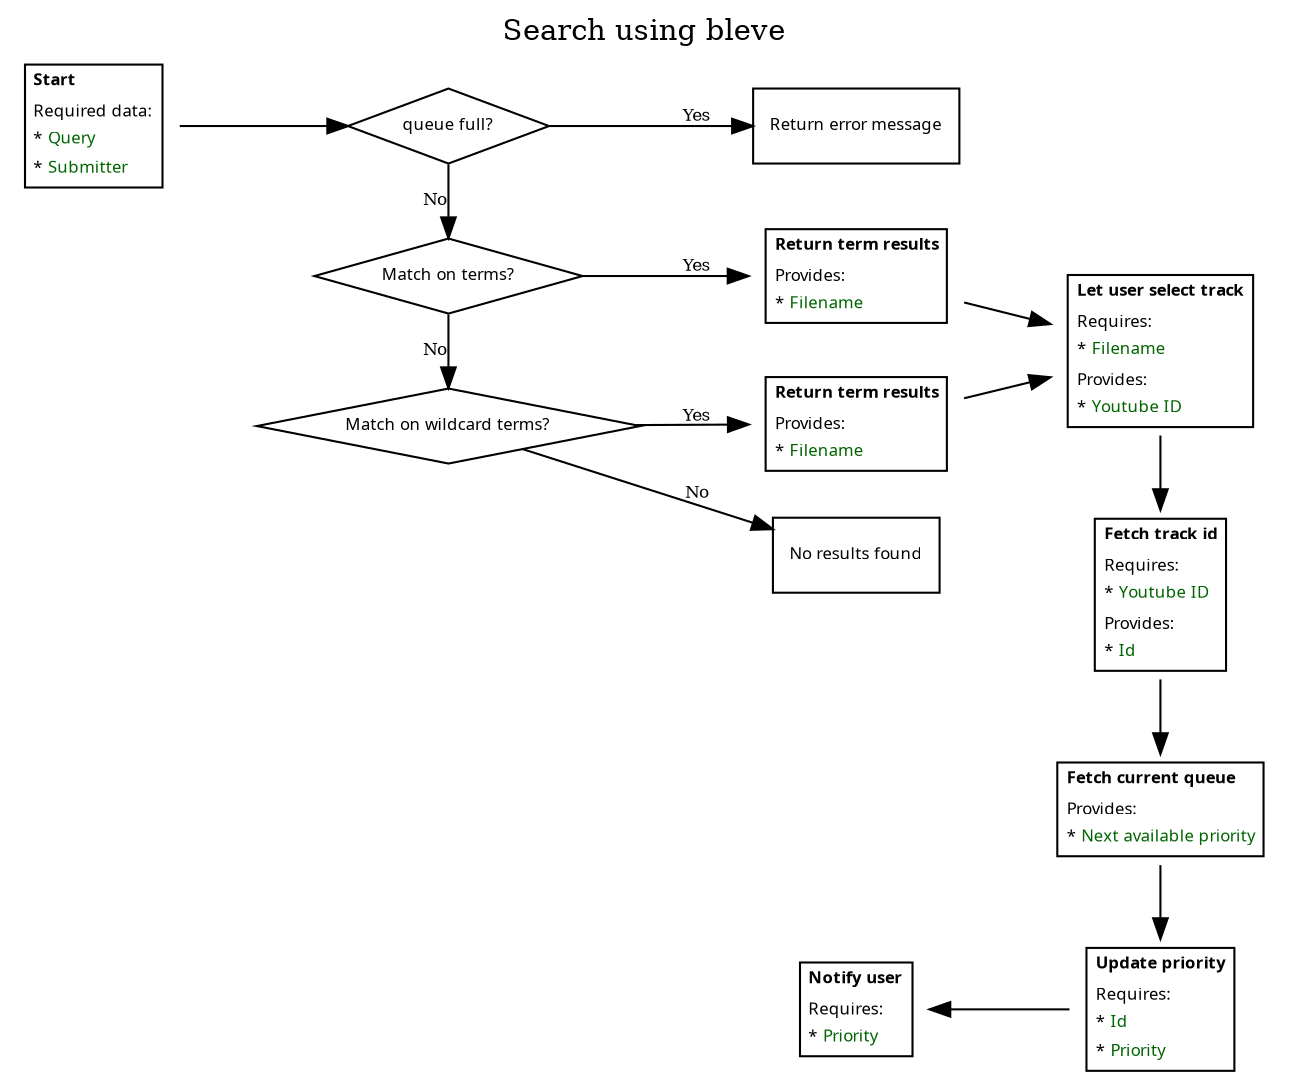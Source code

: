 digraph {
    label="Search using bleve";
    labelloc=t;

    rankdir=LR;

    node [shape=plaintext fontname="Sans serif" fontsize="8"];

    { rank=same is_queue_full match_on_terms match_on_wildcard }
    { rank=same return_term_results return_wildcard_results notify_user }
    { rank=same let_user_select fetch_track_id fetch_current_queue update_priorty_for_track }

    start [ label=<
        <table border="1" cellborder="0" cellspacing="1">
            <tr><td align="left"><b>Start</b></td></tr>
            <tr><td align="left">Required data:</td></tr>
            <tr><td align="left">* <font color="darkgreen">Query</font></td></tr>
            <tr><td align="left">* <font color="darkgreen">Submitter</font></td></tr>
        </table>
    > ];

    is_queue_full [ shape=diamond label="queue full?" ];
    start -> is_queue_full [ ];

    queue_is_full [ shape=box label="Return error message" ];
    is_queue_full -> queue_is_full [ fontsize=8 label=" Yes" ];

    match_on_terms [ shape=diamond label="Match on terms?" ];
    is_queue_full -> match_on_terms [ fontsize=8 label=" No" ];

    return_term_results [ label=<
        <table border="1" cellborder="0" cellspacing="1">
            <tr><td align="left"><b>Return term results</b></td></tr>
            <tr><td align="left">Provides:</td></tr>
            <tr><td align="left">* <font color="darkgreen">Filename</font></td></tr>
        </table>
    > ];
    match_on_terms -> return_term_results [ fontsize=8 label=" Yes" ];

    match_on_wildcard [ shape=diamond label="Match on wildcard terms?" ];
    match_on_terms -> match_on_wildcard [ fontsize=8 label=" No" ];

    return_wildcard_results [ label=<
        <table border="1" cellborder="0" cellspacing="1">
            <tr><td align="left"><b>Return term results</b></td></tr>
            <tr><td align="left">Provides:</td></tr>
            <tr><td align="left">* <font color="darkgreen">Filename</font></td></tr>
        </table>
    > ];
    match_on_wildcard -> return_wildcard_results [ fontsize=8 label=" Yes" ];

    no_results_found [ shape=box label="No results found" ];
    match_on_wildcard -> no_results_found [ fontsize=8 label=" No" ];

    let_user_select [ label=<
        <table border="1" cellborder="0" cellspacing="1">
            <tr><td align="left"><b>Let user select track</b></td></tr>
            <tr><td align="left">Requires:</td></tr>
            <tr><td align="left">* <font color="darkgreen">Filename</font></td></tr>
            <tr><td align="left">Provides:</td></tr>
            <tr><td align="left">* <font color="darkgreen">Youtube ID</font></td></tr>
        </table>
    > ];
    return_term_results -> let_user_select [ ];
    return_wildcard_results -> let_user_select [ ];

    fetch_track_id [ label=<
        <table border="1" cellborder="0" cellspacing="1">
            <tr><td align="left"><b>Fetch track id</b></td></tr>
            <tr><td align="left">Requires:</td></tr>
            <tr><td align="left">* <font color="darkgreen">Youtube ID</font></td></tr>
            <tr><td align="left">Provides:</td></tr>
            <tr><td align="left">* <font color="darkgreen">Id</font></td></tr>
        </table>
    > ];
    let_user_select -> fetch_track_id [ ];

    fetch_current_queue [ label=<
        <table border="1" cellborder="0" cellspacing="1">
            <tr><td align="left"><b>Fetch current queue</b></td></tr>
            <tr><td align="left">Provides:</td></tr>
            <tr><td align="left">* <font color="darkgreen">Next available priority</font></td></tr>
        </table>
    > ];
    fetch_track_id -> fetch_current_queue [ ];

    update_priorty_for_track [ label=<
        <table border="1" cellborder="0" cellspacing="1">
            <tr><td align="left"><b>Update priority</b></td></tr>
            <tr><td align="left">Requires:</td></tr>
            <tr><td align="left">* <font color="darkgreen">Id</font></td></tr>
            <tr><td align="left">* <font color="darkgreen">Priority</font></td></tr>
        </table>
    > ];
    fetch_current_queue ->  update_priorty_for_track [ ];

    notify_user [ label=<
        <table border="1" cellborder="0" cellspacing="1">
            <tr><td align="left"><b>Notify user</b></td></tr>
            <tr><td align="left">Requires:</td></tr>
            <tr><td align="left">* <font color="darkgreen">Priority</font></td></tr>
        </table>
    > ];
    update_priorty_for_track -> notify_user [ ];
}